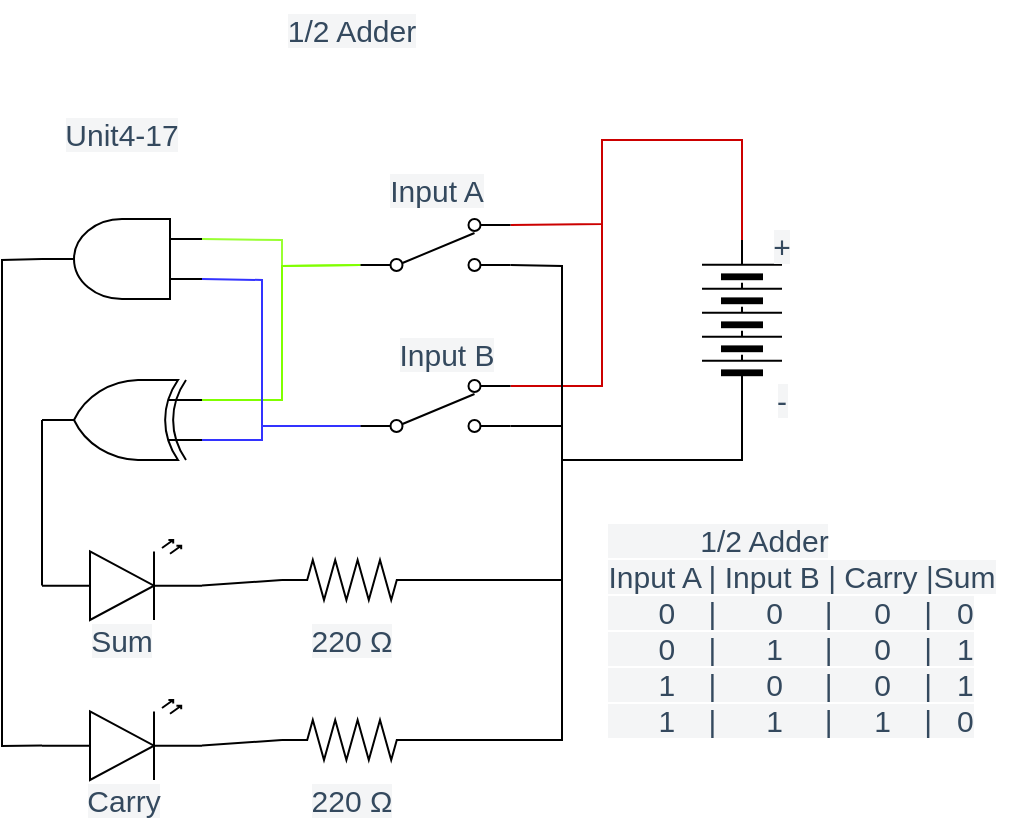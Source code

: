 <mxfile>
    <diagram id="S3_F3bIYdUqPTJyHevy4" name="Page-1">
        <mxGraphModel dx="429" dy="283" grid="1" gridSize="10" guides="1" tooltips="1" connect="1" arrows="1" fold="1" page="1" pageScale="1" pageWidth="827" pageHeight="1169" math="0" shadow="0">
            <root>
                <mxCell id="0"/>
                <mxCell id="1" parent="0"/>
                <mxCell id="3" value="&lt;span style=&quot;color: rgb(52 , 73 , 94) ; font-family: , sans-serif ; font-size: 15px ; text-align: left ; background-color: rgb(244 , 245 , 246)&quot;&gt;220 Ω&lt;/span&gt;" style="text;html=1;align=center;verticalAlign=middle;whiteSpace=wrap;rounded=0;" parent="1" vertex="1">
                    <mxGeometry x="370" y="600" width="50" height="20" as="geometry"/>
                </mxCell>
                <mxCell id="103" style="edgeStyle=none;rounded=0;html=1;entryX=0;entryY=0.5;entryDx=0;entryDy=0;endArrow=none;endFill=0;strokeColor=#000000;exitX=1;exitY=0.5;exitDx=0;exitDy=0;exitPerimeter=0;" edge="1" parent="1" source="4" target="5">
                    <mxGeometry relative="1" as="geometry">
                        <Array as="points">
                            <mxPoint x="500" y="580"/>
                            <mxPoint x="500" y="520"/>
                            <mxPoint x="590" y="520"/>
                        </Array>
                    </mxGeometry>
                </mxCell>
                <mxCell id="4" value="" style="pointerEvents=1;verticalLabelPosition=bottom;shadow=0;dashed=0;align=center;html=1;verticalAlign=top;shape=mxgraph.electrical.resistors.resistor_2;" parent="1" vertex="1">
                    <mxGeometry x="360" y="570" width="70" height="20" as="geometry"/>
                </mxCell>
                <mxCell id="45" style="edgeStyle=none;html=1;entryX=1;entryY=0.115;entryDx=0;entryDy=0;entryPerimeter=0;rounded=0;endArrow=none;endFill=0;strokeColor=#CC0000;" parent="1" source="5" target="12" edge="1">
                    <mxGeometry relative="1" as="geometry">
                        <Array as="points">
                            <mxPoint x="590" y="360"/>
                            <mxPoint x="520" y="360"/>
                            <mxPoint x="520" y="402"/>
                        </Array>
                    </mxGeometry>
                </mxCell>
                <mxCell id="46" style="edgeStyle=none;rounded=0;html=1;entryX=1;entryY=0.115;entryDx=0;entryDy=0;entryPerimeter=0;endArrow=none;endFill=0;exitX=1;exitY=0.5;exitDx=0;exitDy=0;strokeColor=#CC0000;" parent="1" source="5" target="44" edge="1">
                    <mxGeometry relative="1" as="geometry">
                        <Array as="points">
                            <mxPoint x="590" y="360"/>
                            <mxPoint x="520" y="360"/>
                            <mxPoint x="520" y="483"/>
                        </Array>
                    </mxGeometry>
                </mxCell>
                <mxCell id="51" style="edgeStyle=none;rounded=0;html=1;entryX=1;entryY=0.885;entryDx=0;entryDy=0;entryPerimeter=0;endArrow=none;endFill=0;strokeColor=#000000;exitX=0;exitY=0.5;exitDx=0;exitDy=0;" parent="1" source="5" target="12" edge="1">
                    <mxGeometry relative="1" as="geometry">
                        <Array as="points">
                            <mxPoint x="590" y="520"/>
                            <mxPoint x="500" y="520"/>
                            <mxPoint x="500" y="423"/>
                        </Array>
                    </mxGeometry>
                </mxCell>
                <mxCell id="52" style="edgeStyle=none;rounded=0;html=1;entryX=1;entryY=0.885;entryDx=0;entryDy=0;entryPerimeter=0;endArrow=none;endFill=0;strokeColor=#000000;" parent="1" source="5" target="44" edge="1">
                    <mxGeometry relative="1" as="geometry">
                        <Array as="points">
                            <mxPoint x="590" y="520"/>
                            <mxPoint x="500" y="520"/>
                            <mxPoint x="500" y="503"/>
                        </Array>
                    </mxGeometry>
                </mxCell>
                <mxCell id="5" value="" style="pointerEvents=1;verticalLabelPosition=bottom;shadow=0;dashed=0;align=center;html=1;verticalAlign=top;shape=mxgraph.electrical.miscellaneous.batteryStack;direction=south;rotation=-180;" parent="1" vertex="1">
                    <mxGeometry x="570" y="410" width="40" height="80" as="geometry"/>
                </mxCell>
                <mxCell id="6" value="&lt;span style=&quot;color: rgb(52 , 73 , 94) ; font-family: , sans-serif ; font-size: 15px ; text-align: left ; background-color: rgb(244 , 245 , 246)&quot;&gt;+&lt;/span&gt;" style="text;html=1;strokeColor=none;fillColor=none;align=center;verticalAlign=middle;whiteSpace=wrap;rounded=0;" parent="1" vertex="1">
                    <mxGeometry x="600" y="403" width="20" height="20" as="geometry"/>
                </mxCell>
                <mxCell id="7" value="&lt;div style=&quot;text-align: left&quot;&gt;&lt;font color=&quot;#34495e&quot;&gt;&lt;span style=&quot;font-size: 15px ; background-color: rgb(244 , 245 , 246)&quot;&gt;-&lt;/span&gt;&lt;/font&gt;&lt;/div&gt;" style="text;html=1;strokeColor=none;fillColor=none;align=center;verticalAlign=middle;whiteSpace=wrap;rounded=0;" parent="1" vertex="1">
                    <mxGeometry x="600" y="480" width="20" height="20" as="geometry"/>
                </mxCell>
                <mxCell id="11" value="&lt;div style=&quot;text-align: left&quot;&gt;&lt;span style=&quot;background-color: rgb(244 , 245 , 246) ; font-size: 15px ; color: rgb(52 , 73 , 94)&quot;&gt;Unit4-17&lt;/span&gt;&lt;/div&gt;" style="text;html=1;strokeColor=none;fillColor=none;align=center;verticalAlign=middle;whiteSpace=wrap;rounded=0;" parent="1" vertex="1">
                    <mxGeometry x="245" y="341.5" width="70" height="30" as="geometry"/>
                </mxCell>
                <mxCell id="92" style="edgeStyle=none;html=1;entryX=0;entryY=0.75;entryDx=0;entryDy=0;entryPerimeter=0;exitX=0;exitY=0.885;exitDx=0;exitDy=0;exitPerimeter=0;rounded=0;endArrow=none;endFill=0;strokeColor=#99FF33;" edge="1" parent="1" source="12" target="90">
                    <mxGeometry relative="1" as="geometry">
                        <Array as="points">
                            <mxPoint x="360" y="423"/>
                            <mxPoint x="360" y="410"/>
                        </Array>
                    </mxGeometry>
                </mxCell>
                <mxCell id="93" style="edgeStyle=none;rounded=0;html=1;entryX=0;entryY=0.75;entryDx=0;entryDy=0;entryPerimeter=0;endArrow=none;endFill=0;exitX=0;exitY=0.885;exitDx=0;exitDy=0;exitPerimeter=0;strokeColor=#80FF00;" edge="1" parent="1" source="12" target="105">
                    <mxGeometry relative="1" as="geometry">
                        <mxPoint x="320" y="490" as="targetPoint"/>
                        <Array as="points">
                            <mxPoint x="360" y="423"/>
                            <mxPoint x="360" y="490"/>
                        </Array>
                    </mxGeometry>
                </mxCell>
                <mxCell id="12" value="" style="pointerEvents=1;verticalLabelPosition=bottom;shadow=0;dashed=0;align=center;html=1;verticalAlign=top;shape=mxgraph.electrical.electro-mechanical.2-way_switch;direction=west;rotation=-180;" parent="1" vertex="1">
                    <mxGeometry x="399.25" y="399.5" width="75" height="26" as="geometry"/>
                </mxCell>
                <mxCell id="15" value="&lt;div style=&quot;text-align: left&quot;&gt;&lt;font color=&quot;#34495e&quot;&gt;&lt;span style=&quot;font-size: 15px ; background-color: rgb(244 , 245 , 246)&quot;&gt;&amp;nbsp; &amp;nbsp; &amp;nbsp; &amp;nbsp; &amp;nbsp; &amp;nbsp;1/2 Adder&lt;/span&gt;&lt;/font&gt;&lt;/div&gt;&lt;div style=&quot;text-align: left&quot;&gt;&lt;font color=&quot;#34495e&quot;&gt;&lt;span style=&quot;font-size: 15px ; background-color: rgb(244 , 245 , 246)&quot;&gt;Input A | Input B | Carry |Sum&lt;/span&gt;&lt;/font&gt;&lt;/div&gt;&lt;div style=&quot;text-align: left&quot;&gt;&lt;font color=&quot;#34495e&quot;&gt;&lt;span style=&quot;font-size: 15px ; background-color: rgb(244 , 245 , 246)&quot;&gt;&amp;nbsp; &amp;nbsp; &amp;nbsp; 0&amp;nbsp; &amp;nbsp; |&amp;nbsp; &amp;nbsp; &amp;nbsp; 0&amp;nbsp; &amp;nbsp; &amp;nbsp;|&amp;nbsp; &amp;nbsp; &amp;nbsp;0&amp;nbsp; &amp;nbsp; |&amp;nbsp; &amp;nbsp;0&lt;/span&gt;&lt;/font&gt;&lt;/div&gt;&lt;div style=&quot;text-align: left&quot;&gt;&lt;font color=&quot;#34495e&quot;&gt;&lt;span style=&quot;font-size: 15px ; background-color: rgb(244 , 245 , 246)&quot;&gt;&amp;nbsp; &amp;nbsp; &amp;nbsp; 0&amp;nbsp; &amp;nbsp; |&amp;nbsp; &amp;nbsp; &amp;nbsp; 1&amp;nbsp; &amp;nbsp; &amp;nbsp;|&amp;nbsp; &amp;nbsp; &amp;nbsp;0&amp;nbsp; &amp;nbsp; |&amp;nbsp; &amp;nbsp;1&lt;/span&gt;&lt;/font&gt;&lt;/div&gt;&lt;div style=&quot;text-align: left&quot;&gt;&lt;font color=&quot;#34495e&quot;&gt;&lt;span style=&quot;font-size: 15px ; background-color: rgb(244 , 245 , 246)&quot;&gt;&amp;nbsp; &amp;nbsp; &amp;nbsp; 1&amp;nbsp; &amp;nbsp; |&amp;nbsp; &amp;nbsp; &amp;nbsp; 0&amp;nbsp; &amp;nbsp; &amp;nbsp;|&amp;nbsp; &amp;nbsp; &amp;nbsp;0&amp;nbsp; &amp;nbsp; |&amp;nbsp; &amp;nbsp;1&lt;/span&gt;&lt;/font&gt;&lt;/div&gt;&lt;div style=&quot;text-align: left&quot;&gt;&lt;font color=&quot;#34495e&quot;&gt;&lt;span style=&quot;font-size: 15px ; background-color: rgb(244 , 245 , 246)&quot;&gt;&amp;nbsp; &amp;nbsp; &amp;nbsp; 1&amp;nbsp; &amp;nbsp; |&amp;nbsp; &amp;nbsp; &amp;nbsp; 1&amp;nbsp; &amp;nbsp; &amp;nbsp;|&amp;nbsp; &amp;nbsp; &amp;nbsp;1&amp;nbsp; &amp;nbsp; |&amp;nbsp; &amp;nbsp;0&lt;/span&gt;&lt;/font&gt;&lt;/div&gt;" style="text;html=1;strokeColor=none;fillColor=none;align=center;verticalAlign=middle;whiteSpace=wrap;rounded=0;" parent="1" vertex="1">
                    <mxGeometry x="510" y="530" width="220" height="150" as="geometry"/>
                </mxCell>
                <mxCell id="41" value="&lt;div style=&quot;text-align: left&quot;&gt;&lt;font color=&quot;#34495e&quot;&gt;&lt;span style=&quot;font-size: 15px ; background-color: rgb(244 , 245 , 246)&quot;&gt;Input A&lt;/span&gt;&lt;/font&gt;&lt;/div&gt;" style="text;html=1;strokeColor=none;fillColor=none;align=center;verticalAlign=middle;whiteSpace=wrap;rounded=0;" parent="1" vertex="1">
                    <mxGeometry x="408.5" y="371.5" width="56.5" height="26" as="geometry"/>
                </mxCell>
                <mxCell id="42" value="&lt;div style=&quot;text-align: left&quot;&gt;&lt;font color=&quot;#34495e&quot;&gt;&lt;span style=&quot;font-size: 15px ; background-color: rgb(244 , 245 , 246)&quot;&gt;1/2 Adder&lt;/span&gt;&lt;/font&gt;&lt;/div&gt;" style="text;html=1;strokeColor=none;fillColor=none;align=center;verticalAlign=middle;whiteSpace=wrap;rounded=0;" parent="1" vertex="1">
                    <mxGeometry x="339.25" y="290" width="111.5" height="30" as="geometry"/>
                </mxCell>
                <mxCell id="43" value="&lt;div style=&quot;text-align: left&quot;&gt;&lt;font color=&quot;#34495e&quot;&gt;&lt;span style=&quot;font-size: 15px ; background-color: rgb(244 , 245 , 246)&quot;&gt;Sum&lt;/span&gt;&lt;/font&gt;&lt;/div&gt;" style="text;html=1;strokeColor=none;fillColor=none;align=center;verticalAlign=middle;whiteSpace=wrap;rounded=0;" parent="1" vertex="1">
                    <mxGeometry x="249" y="600" width="62" height="20" as="geometry"/>
                </mxCell>
                <mxCell id="94" style="edgeStyle=none;rounded=0;html=1;entryX=0;entryY=0.25;entryDx=0;entryDy=0;entryPerimeter=0;endArrow=none;endFill=0;exitX=0;exitY=0.885;exitDx=0;exitDy=0;exitPerimeter=0;strokeColor=#3333FF;" edge="1" parent="1" source="44" target="105">
                    <mxGeometry relative="1" as="geometry">
                        <mxPoint x="320" y="510" as="targetPoint"/>
                        <Array as="points">
                            <mxPoint x="350" y="503"/>
                            <mxPoint x="350" y="510"/>
                        </Array>
                    </mxGeometry>
                </mxCell>
                <mxCell id="95" style="edgeStyle=none;rounded=0;html=1;entryX=0;entryY=0.25;entryDx=0;entryDy=0;entryPerimeter=0;endArrow=none;endFill=0;exitX=0;exitY=0.885;exitDx=0;exitDy=0;exitPerimeter=0;strokeColor=#3333FF;" edge="1" parent="1" source="44" target="90">
                    <mxGeometry relative="1" as="geometry">
                        <Array as="points">
                            <mxPoint x="350" y="503"/>
                            <mxPoint x="350" y="430"/>
                        </Array>
                    </mxGeometry>
                </mxCell>
                <mxCell id="44" value="" style="pointerEvents=1;verticalLabelPosition=bottom;shadow=0;dashed=0;align=center;html=1;verticalAlign=top;shape=mxgraph.electrical.electro-mechanical.2-way_switch;direction=west;rotation=-180;" parent="1" vertex="1">
                    <mxGeometry x="399.25" y="480" width="75" height="26" as="geometry"/>
                </mxCell>
                <mxCell id="47" value="&lt;div style=&quot;text-align: left&quot;&gt;&lt;font color=&quot;#34495e&quot;&gt;&lt;span style=&quot;font-size: 15px ; background-color: rgb(244 , 245 , 246)&quot;&gt;Input B&lt;/span&gt;&lt;/font&gt;&lt;/div&gt;" style="text;html=1;strokeColor=none;fillColor=none;align=center;verticalAlign=middle;whiteSpace=wrap;rounded=0;" parent="1" vertex="1">
                    <mxGeometry x="414" y="454" width="56.5" height="26" as="geometry"/>
                </mxCell>
                <mxCell id="101" style="edgeStyle=none;rounded=0;html=1;entryX=0;entryY=0.5;entryDx=0;entryDy=0;entryPerimeter=0;endArrow=none;endFill=0;strokeColor=#000000;exitX=1;exitY=0.57;exitDx=0;exitDy=0;exitPerimeter=0;" edge="1" parent="1" source="79" target="4">
                    <mxGeometry relative="1" as="geometry"/>
                </mxCell>
                <mxCell id="79" value="" style="verticalLabelPosition=bottom;shadow=0;dashed=0;align=center;html=1;verticalAlign=top;shape=mxgraph.electrical.opto_electronics.led_2;pointerEvents=1;" parent="1" vertex="1">
                    <mxGeometry x="240" y="560" width="80" height="40" as="geometry"/>
                </mxCell>
                <mxCell id="86" value="&lt;div style=&quot;text-align: left&quot;&gt;&lt;font color=&quot;#34495e&quot;&gt;&lt;span style=&quot;font-size: 15px ; background-color: rgb(244 , 245 , 246)&quot;&gt;Carry&lt;/span&gt;&lt;/font&gt;&lt;/div&gt;" style="text;html=1;strokeColor=none;fillColor=none;align=center;verticalAlign=middle;whiteSpace=wrap;rounded=0;" vertex="1" parent="1">
                    <mxGeometry x="250" y="680" width="62" height="20" as="geometry"/>
                </mxCell>
                <mxCell id="102" style="edgeStyle=none;rounded=0;html=1;entryX=0;entryY=0.5;entryDx=0;entryDy=0;entryPerimeter=0;endArrow=none;endFill=0;strokeColor=#000000;exitX=1;exitY=0.57;exitDx=0;exitDy=0;exitPerimeter=0;" edge="1" parent="1" source="87" target="88">
                    <mxGeometry relative="1" as="geometry"/>
                </mxCell>
                <mxCell id="87" value="" style="verticalLabelPosition=bottom;shadow=0;dashed=0;align=center;html=1;verticalAlign=top;shape=mxgraph.electrical.opto_electronics.led_2;pointerEvents=1;" vertex="1" parent="1">
                    <mxGeometry x="240" y="640" width="80" height="40" as="geometry"/>
                </mxCell>
                <mxCell id="104" style="edgeStyle=none;rounded=0;html=1;entryX=0;entryY=0.5;entryDx=0;entryDy=0;endArrow=none;endFill=0;strokeColor=#000000;exitX=1;exitY=0.5;exitDx=0;exitDy=0;exitPerimeter=0;" edge="1" parent="1" source="88" target="5">
                    <mxGeometry relative="1" as="geometry">
                        <Array as="points">
                            <mxPoint x="500" y="660"/>
                            <mxPoint x="500" y="520"/>
                            <mxPoint x="590" y="520"/>
                        </Array>
                    </mxGeometry>
                </mxCell>
                <mxCell id="88" value="" style="pointerEvents=1;verticalLabelPosition=bottom;shadow=0;dashed=0;align=center;html=1;verticalAlign=top;shape=mxgraph.electrical.resistors.resistor_2;" vertex="1" parent="1">
                    <mxGeometry x="360" y="650" width="70" height="20" as="geometry"/>
                </mxCell>
                <mxCell id="100" style="edgeStyle=none;rounded=0;html=1;entryX=0;entryY=0.57;entryDx=0;entryDy=0;entryPerimeter=0;endArrow=none;endFill=0;strokeColor=#000000;exitX=1;exitY=0.5;exitDx=0;exitDy=0;exitPerimeter=0;" edge="1" parent="1" source="90" target="87">
                    <mxGeometry relative="1" as="geometry">
                        <Array as="points">
                            <mxPoint x="220" y="420"/>
                            <mxPoint x="220" y="540"/>
                            <mxPoint x="220" y="663"/>
                        </Array>
                    </mxGeometry>
                </mxCell>
                <mxCell id="90" value="" style="verticalLabelPosition=bottom;shadow=0;dashed=0;align=center;html=1;verticalAlign=top;shape=mxgraph.electrical.logic_gates.logic_gate;operation=and;rotation=-180;" vertex="1" parent="1">
                    <mxGeometry x="240" y="399.5" width="80" height="40" as="geometry"/>
                </mxCell>
                <mxCell id="99" style="edgeStyle=none;rounded=0;html=1;entryX=0;entryY=0.57;entryDx=0;entryDy=0;entryPerimeter=0;endArrow=none;endFill=0;strokeColor=#000000;exitX=1;exitY=0.5;exitDx=0;exitDy=0;exitPerimeter=0;" edge="1" parent="1" source="105" target="79">
                    <mxGeometry relative="1" as="geometry">
                        <mxPoint x="240" y="500" as="sourcePoint"/>
                    </mxGeometry>
                </mxCell>
                <mxCell id="97" value="&lt;span style=&quot;color: rgb(52 , 73 , 94) ; font-family: , sans-serif ; font-size: 15px ; text-align: left ; background-color: rgb(244 , 245 , 246)&quot;&gt;220 Ω&lt;/span&gt;" style="text;html=1;align=center;verticalAlign=middle;whiteSpace=wrap;rounded=0;" vertex="1" parent="1">
                    <mxGeometry x="370" y="680" width="50" height="20" as="geometry"/>
                </mxCell>
                <mxCell id="105" value="" style="verticalLabelPosition=bottom;shadow=0;dashed=0;align=center;html=1;verticalAlign=top;shape=mxgraph.electrical.logic_gates.logic_gate;operation=xor;rotation=-180;" vertex="1" parent="1">
                    <mxGeometry x="240" y="480" width="80" height="40" as="geometry"/>
                </mxCell>
            </root>
        </mxGraphModel>
    </diagram>
</mxfile>